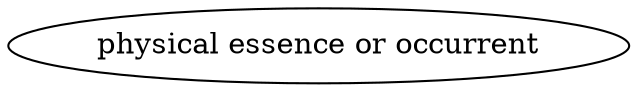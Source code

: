digraph {
	graph [bb="0,0,297.67,36"];
	node [label="\N"];
	"physical essence or occurrent"	[height=0.5,
		label="physical essence or occurrent",
		pos="148.84,18",
		width=4.1344];
}
